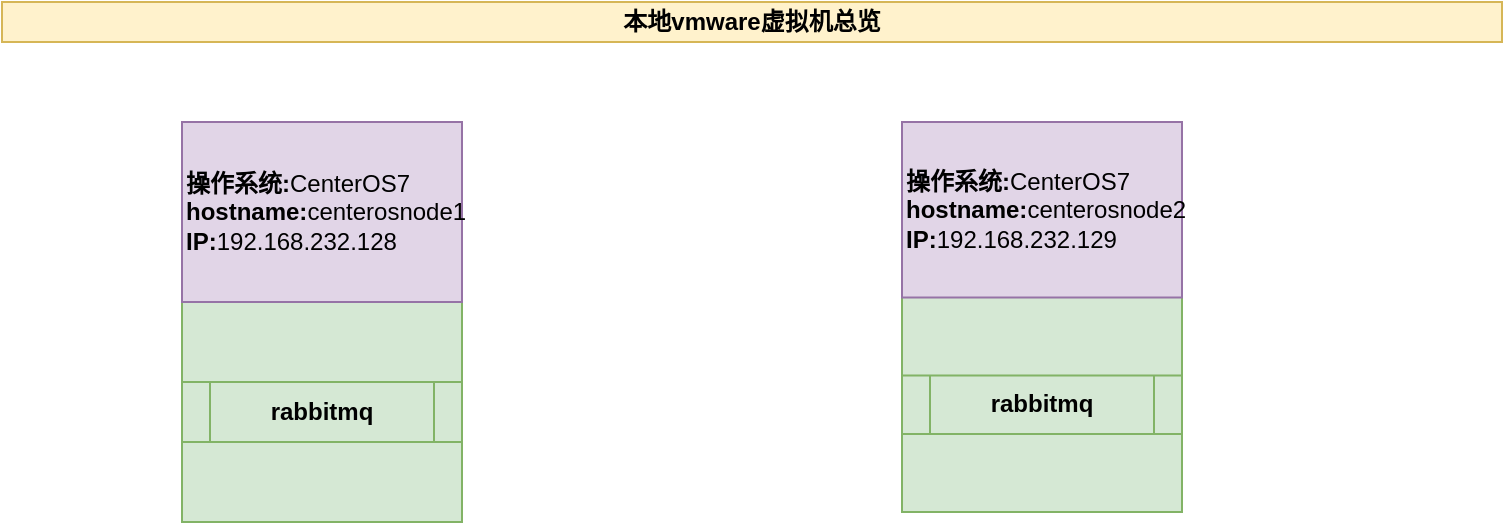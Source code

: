 <mxfile version="10.7.5" type="device"><diagram id="vjtAyRLZlS919SR0ubNq" name="Page-1"><mxGraphModel dx="742" dy="482" grid="1" gridSize="10" guides="1" tooltips="1" connect="1" arrows="1" fold="1" page="1" pageScale="1" pageWidth="827" pageHeight="1169" math="0" shadow="0"><root><mxCell id="0"/><mxCell id="1" parent="0"/><mxCell id="lzsEBKkmpoI8Bm0cnOej-1" value="本地vmware虚拟机总览" style="rounded=0;whiteSpace=wrap;html=1;fillColor=#fff2cc;strokeColor=#d6b656;fontStyle=1" parent="1" vertex="1"><mxGeometry x="10" y="20" width="750" height="20" as="geometry"/></mxCell><mxCell id="htCeEWE-w_S_-sD5a2iJ-1" value="" style="group" parent="1" vertex="1" connectable="0"><mxGeometry x="100" y="80" width="140" height="200" as="geometry"/></mxCell><mxCell id="lzsEBKkmpoI8Bm0cnOej-2" value="" style="rounded=0;whiteSpace=wrap;html=1;fillColor=#d5e8d4;strokeColor=#82b366;" parent="htCeEWE-w_S_-sD5a2iJ-1" vertex="1"><mxGeometry width="140" height="200" as="geometry"/></mxCell><mxCell id="lzsEBKkmpoI8Bm0cnOej-3" value="&lt;b&gt;操作系统:&lt;/b&gt;CenterOS7&lt;br&gt;&lt;b&gt;hostname:&lt;/b&gt;centerosnode1&lt;br&gt;&lt;b&gt;IP:&lt;/b&gt;192.168.232.128&lt;br&gt;" style="rounded=0;whiteSpace=wrap;html=1;fillColor=#e1d5e7;strokeColor=#9673a6;align=left;" parent="htCeEWE-w_S_-sD5a2iJ-1" vertex="1"><mxGeometry width="140" height="90" as="geometry"/></mxCell><mxCell id="lzsEBKkmpoI8Bm0cnOej-4" value="&lt;span&gt;rabbitmq&lt;/span&gt;" style="shape=process;whiteSpace=wrap;html=1;backgroundOutline=1;fillColor=#d5e8d4;strokeColor=#82b366;fontStyle=1" parent="htCeEWE-w_S_-sD5a2iJ-1" vertex="1"><mxGeometry y="130" width="140" height="30" as="geometry"/></mxCell><mxCell id="PJQFwEgCyOTBsnpBQryA-1" value="" style="group" parent="1" vertex="1" connectable="0"><mxGeometry x="460" y="80" width="140" height="195" as="geometry"/></mxCell><mxCell id="PJQFwEgCyOTBsnpBQryA-2" value="" style="rounded=0;whiteSpace=wrap;html=1;fillColor=#d5e8d4;strokeColor=#82b366;" parent="PJQFwEgCyOTBsnpBQryA-1" vertex="1"><mxGeometry width="140" height="195.0" as="geometry"/></mxCell><mxCell id="PJQFwEgCyOTBsnpBQryA-3" value="&lt;b&gt;操作系统:&lt;/b&gt;CenterOS7&lt;br&gt;&lt;b&gt;hostname:&lt;/b&gt;centerosnode2&lt;br&gt;&lt;b&gt;IP:&lt;/b&gt;192.168.232.129&lt;br&gt;" style="rounded=0;whiteSpace=wrap;html=1;fillColor=#e1d5e7;strokeColor=#9673a6;align=left;" parent="PJQFwEgCyOTBsnpBQryA-1" vertex="1"><mxGeometry width="140" height="87.75" as="geometry"/></mxCell><mxCell id="PJQFwEgCyOTBsnpBQryA-4" value="&lt;span&gt;rabbitmq&lt;/span&gt;" style="shape=process;whiteSpace=wrap;html=1;backgroundOutline=1;fillColor=#d5e8d4;strokeColor=#82b366;fontStyle=1" parent="PJQFwEgCyOTBsnpBQryA-1" vertex="1"><mxGeometry y="126.75" width="140" height="29.25" as="geometry"/></mxCell></root></mxGraphModel></diagram></mxfile>